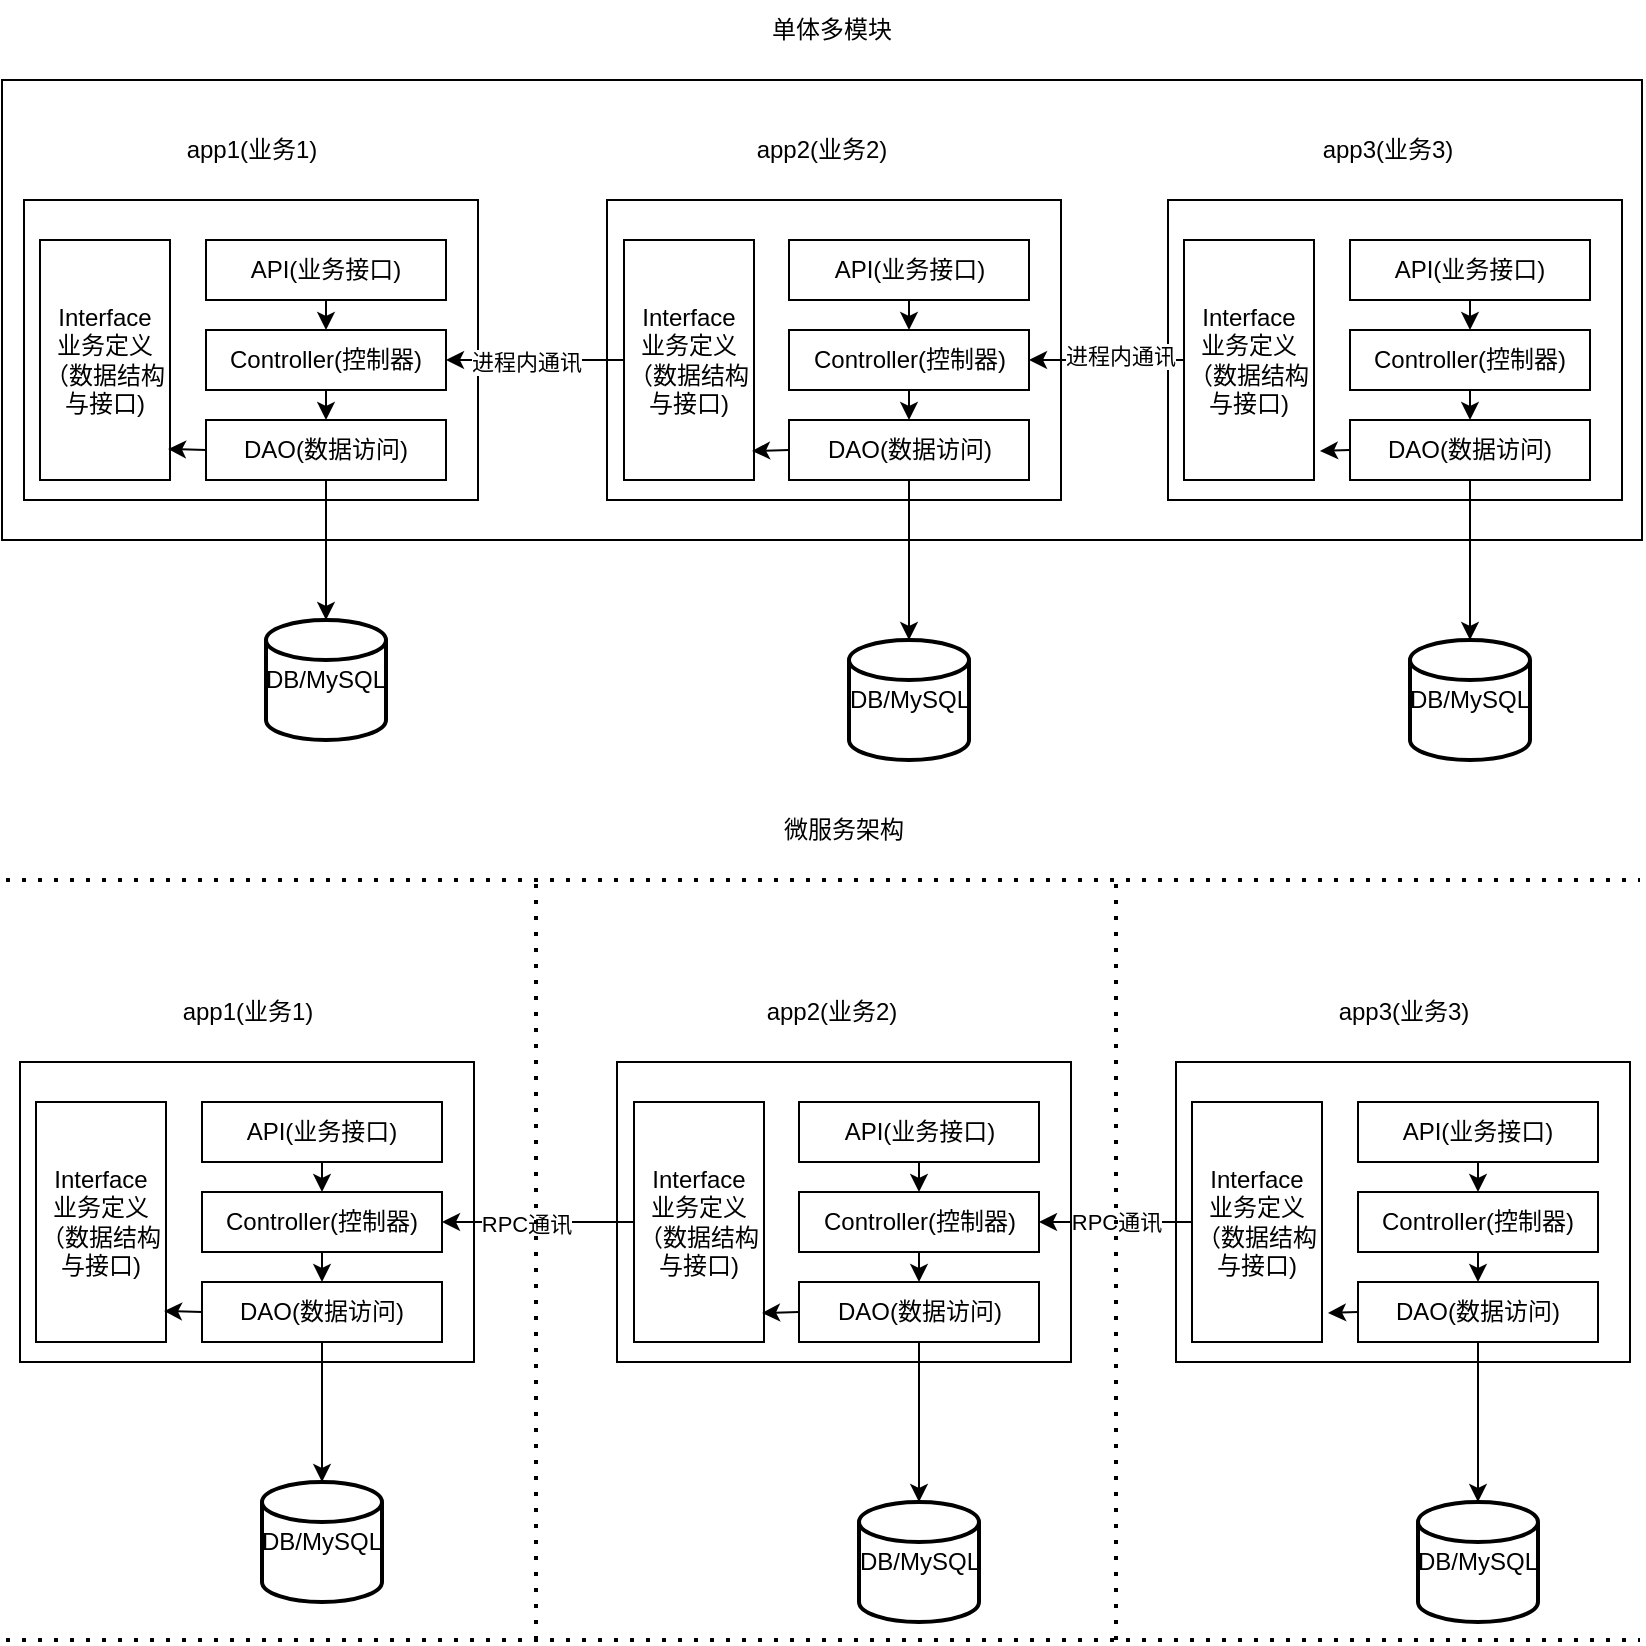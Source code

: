 <mxfile>
    <diagram id="zYhXIPSQC_OGP6SkLXkO" name="第 1 页">
        <mxGraphModel dx="998" dy="710" grid="1" gridSize="10" guides="1" tooltips="1" connect="1" arrows="1" fold="1" page="1" pageScale="1" pageWidth="827" pageHeight="1169" math="0" shadow="0">
            <root>
                <mxCell id="0"/>
                <mxCell id="1" parent="0"/>
                <mxCell id="2" value="单体多模块" style="text;html=1;strokeColor=none;fillColor=none;align=center;verticalAlign=middle;whiteSpace=wrap;rounded=0;" vertex="1" parent="1">
                    <mxGeometry x="343" y="40" width="150" height="30" as="geometry"/>
                </mxCell>
                <mxCell id="3" value="" style="rounded=0;whiteSpace=wrap;html=1;" vertex="1" parent="1">
                    <mxGeometry x="3" y="80" width="820" height="230" as="geometry"/>
                </mxCell>
                <mxCell id="4" value="" style="rounded=0;whiteSpace=wrap;html=1;" vertex="1" parent="1">
                    <mxGeometry x="14" y="140" width="227" height="150" as="geometry"/>
                </mxCell>
                <mxCell id="5" value="app2(业务2)" style="text;html=1;strokeColor=none;fillColor=none;align=center;verticalAlign=middle;whiteSpace=wrap;rounded=0;" vertex="1" parent="1">
                    <mxGeometry x="358" y="100" width="110" height="30" as="geometry"/>
                </mxCell>
                <mxCell id="6" value="app1(业务1)" style="text;html=1;strokeColor=none;fillColor=none;align=center;verticalAlign=middle;whiteSpace=wrap;rounded=0;" vertex="1" parent="1">
                    <mxGeometry x="57.5" y="100" width="140" height="30" as="geometry"/>
                </mxCell>
                <mxCell id="7" value="app3(业务3)" style="text;html=1;strokeColor=none;fillColor=none;align=center;verticalAlign=middle;whiteSpace=wrap;rounded=0;" vertex="1" parent="1">
                    <mxGeometry x="625.5" y="100" width="140" height="30" as="geometry"/>
                </mxCell>
                <mxCell id="8" value="DB/MySQL" style="strokeWidth=2;html=1;shape=mxgraph.flowchart.database;whiteSpace=wrap;" vertex="1" parent="1">
                    <mxGeometry x="135" y="350" width="60" height="60" as="geometry"/>
                </mxCell>
                <mxCell id="9" style="edgeStyle=none;html=1;exitX=0.5;exitY=1;exitDx=0;exitDy=0;entryX=0.5;entryY=0;entryDx=0;entryDy=0;" edge="1" parent="1" source="10" target="18">
                    <mxGeometry relative="1" as="geometry"/>
                </mxCell>
                <mxCell id="10" value="Controller(控制器)" style="rounded=0;whiteSpace=wrap;html=1;" vertex="1" parent="1">
                    <mxGeometry x="105" y="205" width="120" height="30" as="geometry"/>
                </mxCell>
                <mxCell id="11" value="Interface&lt;br&gt;业务定义&lt;br&gt;（数据结构与接口)" style="rounded=0;whiteSpace=wrap;html=1;" vertex="1" parent="1">
                    <mxGeometry x="22" y="160" width="65" height="120" as="geometry"/>
                </mxCell>
                <mxCell id="12" value="DB/MySQL" style="strokeWidth=2;html=1;shape=mxgraph.flowchart.database;whiteSpace=wrap;" vertex="1" parent="1">
                    <mxGeometry x="426.5" y="360" width="60" height="60" as="geometry"/>
                </mxCell>
                <mxCell id="13" value="DB/MySQL" style="strokeWidth=2;html=1;shape=mxgraph.flowchart.database;whiteSpace=wrap;" vertex="1" parent="1">
                    <mxGeometry x="707" y="360" width="60" height="60" as="geometry"/>
                </mxCell>
                <mxCell id="14" style="edgeStyle=none;html=1;exitX=0.5;exitY=1;exitDx=0;exitDy=0;entryX=0.5;entryY=0;entryDx=0;entryDy=0;" edge="1" parent="1" source="15" target="10">
                    <mxGeometry relative="1" as="geometry"/>
                </mxCell>
                <mxCell id="15" value="API(业务接口)" style="rounded=0;whiteSpace=wrap;html=1;" vertex="1" parent="1">
                    <mxGeometry x="105" y="160" width="120" height="30" as="geometry"/>
                </mxCell>
                <mxCell id="16" style="edgeStyle=none;html=1;exitX=0.5;exitY=1;exitDx=0;exitDy=0;" edge="1" parent="1" source="18">
                    <mxGeometry relative="1" as="geometry">
                        <mxPoint x="165" y="350" as="targetPoint"/>
                    </mxGeometry>
                </mxCell>
                <mxCell id="17" style="edgeStyle=none;html=1;exitX=0;exitY=0.5;exitDx=0;exitDy=0;entryX=0.985;entryY=0.871;entryDx=0;entryDy=0;entryPerimeter=0;" edge="1" parent="1" source="18" target="11">
                    <mxGeometry relative="1" as="geometry"/>
                </mxCell>
                <mxCell id="18" value="DAO(数据访问)" style="rounded=0;whiteSpace=wrap;html=1;" vertex="1" parent="1">
                    <mxGeometry x="105" y="250" width="120" height="30" as="geometry"/>
                </mxCell>
                <mxCell id="19" value="" style="rounded=0;whiteSpace=wrap;html=1;" vertex="1" parent="1">
                    <mxGeometry x="305.5" y="140" width="227" height="150" as="geometry"/>
                </mxCell>
                <mxCell id="20" style="edgeStyle=none;html=1;exitX=0.5;exitY=1;exitDx=0;exitDy=0;entryX=0.5;entryY=0;entryDx=0;entryDy=0;" edge="1" parent="1" source="21" target="27">
                    <mxGeometry relative="1" as="geometry"/>
                </mxCell>
                <mxCell id="21" value="Controller(控制器)" style="rounded=0;whiteSpace=wrap;html=1;" vertex="1" parent="1">
                    <mxGeometry x="396.5" y="205" width="120" height="30" as="geometry"/>
                </mxCell>
                <mxCell id="80" style="edgeStyle=none;html=1;exitX=0;exitY=0.5;exitDx=0;exitDy=0;" edge="1" parent="1" source="22" target="10">
                    <mxGeometry relative="1" as="geometry"/>
                </mxCell>
                <mxCell id="83" value="进程内通讯" style="edgeLabel;html=1;align=center;verticalAlign=middle;resizable=0;points=[];" vertex="1" connectable="0" parent="80">
                    <mxGeometry x="0.101" y="1" relative="1" as="geometry">
                        <mxPoint as="offset"/>
                    </mxGeometry>
                </mxCell>
                <mxCell id="22" value="Interface&lt;br&gt;业务定义&lt;br&gt;（数据结构与接口)" style="rounded=0;whiteSpace=wrap;html=1;" vertex="1" parent="1">
                    <mxGeometry x="314" y="160" width="65" height="120" as="geometry"/>
                </mxCell>
                <mxCell id="23" style="edgeStyle=none;html=1;exitX=0.5;exitY=1;exitDx=0;exitDy=0;entryX=0.5;entryY=0;entryDx=0;entryDy=0;" edge="1" parent="1" source="24" target="21">
                    <mxGeometry relative="1" as="geometry"/>
                </mxCell>
                <mxCell id="24" value="API(业务接口)" style="rounded=0;whiteSpace=wrap;html=1;" vertex="1" parent="1">
                    <mxGeometry x="396.5" y="160" width="120" height="30" as="geometry"/>
                </mxCell>
                <mxCell id="25" style="edgeStyle=none;html=1;exitX=0.5;exitY=1;exitDx=0;exitDy=0;entryX=0.5;entryY=0;entryDx=0;entryDy=0;entryPerimeter=0;" edge="1" parent="1" source="27" target="12">
                    <mxGeometry relative="1" as="geometry"/>
                </mxCell>
                <mxCell id="26" style="edgeStyle=none;html=1;exitX=0;exitY=0.5;exitDx=0;exitDy=0;entryX=0.985;entryY=0.879;entryDx=0;entryDy=0;entryPerimeter=0;" edge="1" parent="1" source="27" target="22">
                    <mxGeometry relative="1" as="geometry"/>
                </mxCell>
                <mxCell id="27" value="DAO(数据访问)" style="rounded=0;whiteSpace=wrap;html=1;" vertex="1" parent="1">
                    <mxGeometry x="396.5" y="250" width="120" height="30" as="geometry"/>
                </mxCell>
                <mxCell id="28" value="" style="rounded=0;whiteSpace=wrap;html=1;" vertex="1" parent="1">
                    <mxGeometry x="586" y="140" width="227" height="150" as="geometry"/>
                </mxCell>
                <mxCell id="29" style="edgeStyle=none;html=1;exitX=0.5;exitY=1;exitDx=0;exitDy=0;entryX=0.5;entryY=0;entryDx=0;entryDy=0;" edge="1" parent="1" source="30" target="36">
                    <mxGeometry relative="1" as="geometry"/>
                </mxCell>
                <mxCell id="30" value="Controller(控制器)" style="rounded=0;whiteSpace=wrap;html=1;" vertex="1" parent="1">
                    <mxGeometry x="677" y="205" width="120" height="30" as="geometry"/>
                </mxCell>
                <mxCell id="82" style="edgeStyle=none;html=1;exitX=0;exitY=0.5;exitDx=0;exitDy=0;entryX=1;entryY=0.5;entryDx=0;entryDy=0;" edge="1" parent="1" source="31" target="21">
                    <mxGeometry relative="1" as="geometry"/>
                </mxCell>
                <mxCell id="84" value="进程内通讯" style="edgeLabel;html=1;align=center;verticalAlign=middle;resizable=0;points=[];" vertex="1" connectable="0" parent="82">
                    <mxGeometry x="-0.174" y="-2" relative="1" as="geometry">
                        <mxPoint as="offset"/>
                    </mxGeometry>
                </mxCell>
                <mxCell id="31" value="Interface&lt;br&gt;业务定义&lt;br&gt;（数据结构与接口)" style="rounded=0;whiteSpace=wrap;html=1;" vertex="1" parent="1">
                    <mxGeometry x="594" y="160" width="65" height="120" as="geometry"/>
                </mxCell>
                <mxCell id="32" style="edgeStyle=none;html=1;exitX=0.5;exitY=1;exitDx=0;exitDy=0;entryX=0.5;entryY=0;entryDx=0;entryDy=0;" edge="1" parent="1" source="33" target="30">
                    <mxGeometry relative="1" as="geometry"/>
                </mxCell>
                <mxCell id="33" value="API(业务接口)" style="rounded=0;whiteSpace=wrap;html=1;" vertex="1" parent="1">
                    <mxGeometry x="677" y="160" width="120" height="30" as="geometry"/>
                </mxCell>
                <mxCell id="34" style="edgeStyle=none;html=1;exitX=0.5;exitY=1;exitDx=0;exitDy=0;entryX=0.5;entryY=0;entryDx=0;entryDy=0;entryPerimeter=0;" edge="1" parent="1" source="36" target="13">
                    <mxGeometry relative="1" as="geometry"/>
                </mxCell>
                <mxCell id="35" style="edgeStyle=none;html=1;exitX=0;exitY=0.5;exitDx=0;exitDy=0;entryX=1.046;entryY=0.879;entryDx=0;entryDy=0;entryPerimeter=0;" edge="1" parent="1" source="36" target="31">
                    <mxGeometry relative="1" as="geometry"/>
                </mxCell>
                <mxCell id="36" value="DAO(数据访问)" style="rounded=0;whiteSpace=wrap;html=1;" vertex="1" parent="1">
                    <mxGeometry x="677" y="250" width="120" height="30" as="geometry"/>
                </mxCell>
                <mxCell id="37" value="微服务架构" style="text;html=1;strokeColor=none;fillColor=none;align=center;verticalAlign=middle;whiteSpace=wrap;rounded=0;" vertex="1" parent="1">
                    <mxGeometry x="349" y="440" width="150" height="30" as="geometry"/>
                </mxCell>
                <mxCell id="39" value="" style="rounded=0;whiteSpace=wrap;html=1;" vertex="1" parent="1">
                    <mxGeometry x="12" y="571" width="227" height="150" as="geometry"/>
                </mxCell>
                <mxCell id="40" value="app2(业务2)" style="text;html=1;strokeColor=none;fillColor=none;align=center;verticalAlign=middle;whiteSpace=wrap;rounded=0;" vertex="1" parent="1">
                    <mxGeometry x="363" y="531" width="110" height="30" as="geometry"/>
                </mxCell>
                <mxCell id="41" value="app1(业务1)" style="text;html=1;strokeColor=none;fillColor=none;align=center;verticalAlign=middle;whiteSpace=wrap;rounded=0;" vertex="1" parent="1">
                    <mxGeometry x="55.5" y="531" width="140" height="30" as="geometry"/>
                </mxCell>
                <mxCell id="42" value="app3(业务3)" style="text;html=1;strokeColor=none;fillColor=none;align=center;verticalAlign=middle;whiteSpace=wrap;rounded=0;" vertex="1" parent="1">
                    <mxGeometry x="633.5" y="531" width="140" height="30" as="geometry"/>
                </mxCell>
                <mxCell id="43" value="DB/MySQL" style="strokeWidth=2;html=1;shape=mxgraph.flowchart.database;whiteSpace=wrap;" vertex="1" parent="1">
                    <mxGeometry x="133" y="781" width="60" height="60" as="geometry"/>
                </mxCell>
                <mxCell id="44" style="edgeStyle=none;html=1;exitX=0.5;exitY=1;exitDx=0;exitDy=0;entryX=0.5;entryY=0;entryDx=0;entryDy=0;" edge="1" parent="1" source="45" target="53">
                    <mxGeometry relative="1" as="geometry"/>
                </mxCell>
                <mxCell id="45" value="Controller(控制器)" style="rounded=0;whiteSpace=wrap;html=1;" vertex="1" parent="1">
                    <mxGeometry x="103" y="636" width="120" height="30" as="geometry"/>
                </mxCell>
                <mxCell id="46" value="Interface&lt;br&gt;业务定义&lt;br&gt;（数据结构与接口)" style="rounded=0;whiteSpace=wrap;html=1;" vertex="1" parent="1">
                    <mxGeometry x="20" y="591" width="65" height="120" as="geometry"/>
                </mxCell>
                <mxCell id="47" value="DB/MySQL" style="strokeWidth=2;html=1;shape=mxgraph.flowchart.database;whiteSpace=wrap;" vertex="1" parent="1">
                    <mxGeometry x="431.5" y="791" width="60" height="60" as="geometry"/>
                </mxCell>
                <mxCell id="48" value="DB/MySQL" style="strokeWidth=2;html=1;shape=mxgraph.flowchart.database;whiteSpace=wrap;" vertex="1" parent="1">
                    <mxGeometry x="711" y="791" width="60" height="60" as="geometry"/>
                </mxCell>
                <mxCell id="49" style="edgeStyle=none;html=1;exitX=0.5;exitY=1;exitDx=0;exitDy=0;entryX=0.5;entryY=0;entryDx=0;entryDy=0;" edge="1" parent="1" source="50" target="45">
                    <mxGeometry relative="1" as="geometry"/>
                </mxCell>
                <mxCell id="50" value="API(业务接口)" style="rounded=0;whiteSpace=wrap;html=1;" vertex="1" parent="1">
                    <mxGeometry x="103" y="591" width="120" height="30" as="geometry"/>
                </mxCell>
                <mxCell id="51" style="edgeStyle=none;html=1;exitX=0.5;exitY=1;exitDx=0;exitDy=0;" edge="1" parent="1" source="53" target="43">
                    <mxGeometry relative="1" as="geometry"/>
                </mxCell>
                <mxCell id="52" style="edgeStyle=none;html=1;exitX=0;exitY=0.5;exitDx=0;exitDy=0;entryX=0.985;entryY=0.871;entryDx=0;entryDy=0;entryPerimeter=0;" edge="1" parent="1" source="53" target="46">
                    <mxGeometry relative="1" as="geometry"/>
                </mxCell>
                <mxCell id="53" value="DAO(数据访问)" style="rounded=0;whiteSpace=wrap;html=1;" vertex="1" parent="1">
                    <mxGeometry x="103" y="681" width="120" height="30" as="geometry"/>
                </mxCell>
                <mxCell id="54" value="" style="rounded=0;whiteSpace=wrap;html=1;" vertex="1" parent="1">
                    <mxGeometry x="310.5" y="571" width="227" height="150" as="geometry"/>
                </mxCell>
                <mxCell id="55" style="edgeStyle=none;html=1;exitX=0.5;exitY=1;exitDx=0;exitDy=0;entryX=0.5;entryY=0;entryDx=0;entryDy=0;" edge="1" parent="1" source="56" target="62">
                    <mxGeometry relative="1" as="geometry"/>
                </mxCell>
                <mxCell id="56" value="Controller(控制器)" style="rounded=0;whiteSpace=wrap;html=1;" vertex="1" parent="1">
                    <mxGeometry x="401.5" y="636" width="120" height="30" as="geometry"/>
                </mxCell>
                <mxCell id="77" style="edgeStyle=none;html=1;exitX=0;exitY=0.5;exitDx=0;exitDy=0;entryX=1;entryY=0.5;entryDx=0;entryDy=0;" edge="1" parent="1" source="57" target="45">
                    <mxGeometry relative="1" as="geometry"/>
                </mxCell>
                <mxCell id="78" value="RPC通讯" style="edgeLabel;html=1;align=center;verticalAlign=middle;resizable=0;points=[];" vertex="1" connectable="0" parent="77">
                    <mxGeometry x="0.134" y="1" relative="1" as="geometry">
                        <mxPoint as="offset"/>
                    </mxGeometry>
                </mxCell>
                <mxCell id="57" value="Interface&lt;br&gt;业务定义&lt;br&gt;（数据结构与接口)" style="rounded=0;whiteSpace=wrap;html=1;" vertex="1" parent="1">
                    <mxGeometry x="319" y="591" width="65" height="120" as="geometry"/>
                </mxCell>
                <mxCell id="58" style="edgeStyle=none;html=1;exitX=0.5;exitY=1;exitDx=0;exitDy=0;entryX=0.5;entryY=0;entryDx=0;entryDy=0;" edge="1" parent="1" source="59" target="56">
                    <mxGeometry relative="1" as="geometry"/>
                </mxCell>
                <mxCell id="59" value="API(业务接口)" style="rounded=0;whiteSpace=wrap;html=1;" vertex="1" parent="1">
                    <mxGeometry x="401.5" y="591" width="120" height="30" as="geometry"/>
                </mxCell>
                <mxCell id="60" style="edgeStyle=none;html=1;exitX=0.5;exitY=1;exitDx=0;exitDy=0;entryX=0.5;entryY=0;entryDx=0;entryDy=0;entryPerimeter=0;" edge="1" parent="1" source="62" target="47">
                    <mxGeometry relative="1" as="geometry"/>
                </mxCell>
                <mxCell id="61" style="edgeStyle=none;html=1;exitX=0;exitY=0.5;exitDx=0;exitDy=0;entryX=0.985;entryY=0.879;entryDx=0;entryDy=0;entryPerimeter=0;" edge="1" parent="1" source="62" target="57">
                    <mxGeometry relative="1" as="geometry"/>
                </mxCell>
                <mxCell id="62" value="DAO(数据访问)" style="rounded=0;whiteSpace=wrap;html=1;" vertex="1" parent="1">
                    <mxGeometry x="401.5" y="681" width="120" height="30" as="geometry"/>
                </mxCell>
                <mxCell id="63" value="" style="rounded=0;whiteSpace=wrap;html=1;" vertex="1" parent="1">
                    <mxGeometry x="590" y="571" width="227" height="150" as="geometry"/>
                </mxCell>
                <mxCell id="64" style="edgeStyle=none;html=1;exitX=0.5;exitY=1;exitDx=0;exitDy=0;entryX=0.5;entryY=0;entryDx=0;entryDy=0;" edge="1" parent="1" source="65" target="71">
                    <mxGeometry relative="1" as="geometry"/>
                </mxCell>
                <mxCell id="65" value="Controller(控制器)" style="rounded=0;whiteSpace=wrap;html=1;" vertex="1" parent="1">
                    <mxGeometry x="681" y="636" width="120" height="30" as="geometry"/>
                </mxCell>
                <mxCell id="79" value="RPC通讯" style="edgeStyle=none;html=1;exitX=0;exitY=0.5;exitDx=0;exitDy=0;" edge="1" parent="1" source="66" target="56">
                    <mxGeometry relative="1" as="geometry"/>
                </mxCell>
                <mxCell id="66" value="Interface&lt;br&gt;业务定义&lt;br&gt;（数据结构与接口)" style="rounded=0;whiteSpace=wrap;html=1;" vertex="1" parent="1">
                    <mxGeometry x="598" y="591" width="65" height="120" as="geometry"/>
                </mxCell>
                <mxCell id="67" style="edgeStyle=none;html=1;exitX=0.5;exitY=1;exitDx=0;exitDy=0;entryX=0.5;entryY=0;entryDx=0;entryDy=0;" edge="1" parent="1" source="68" target="65">
                    <mxGeometry relative="1" as="geometry"/>
                </mxCell>
                <mxCell id="68" value="API(业务接口)" style="rounded=0;whiteSpace=wrap;html=1;" vertex="1" parent="1">
                    <mxGeometry x="681" y="591" width="120" height="30" as="geometry"/>
                </mxCell>
                <mxCell id="69" style="edgeStyle=none;html=1;exitX=0.5;exitY=1;exitDx=0;exitDy=0;entryX=0.5;entryY=0;entryDx=0;entryDy=0;entryPerimeter=0;" edge="1" parent="1" source="71" target="48">
                    <mxGeometry relative="1" as="geometry"/>
                </mxCell>
                <mxCell id="70" style="edgeStyle=none;html=1;exitX=0;exitY=0.5;exitDx=0;exitDy=0;entryX=1.046;entryY=0.879;entryDx=0;entryDy=0;entryPerimeter=0;" edge="1" parent="1" source="71" target="66">
                    <mxGeometry relative="1" as="geometry"/>
                </mxCell>
                <mxCell id="71" value="DAO(数据访问)" style="rounded=0;whiteSpace=wrap;html=1;" vertex="1" parent="1">
                    <mxGeometry x="681" y="681" width="120" height="30" as="geometry"/>
                </mxCell>
                <mxCell id="74" value="" style="endArrow=none;dashed=1;html=1;dashPattern=1 3;strokeWidth=2;" edge="1" parent="1">
                    <mxGeometry width="50" height="50" relative="1" as="geometry">
                        <mxPoint x="270" y="860" as="sourcePoint"/>
                        <mxPoint x="270" y="481" as="targetPoint"/>
                        <Array as="points">
                            <mxPoint x="270" y="651"/>
                        </Array>
                    </mxGeometry>
                </mxCell>
                <mxCell id="76" value="" style="endArrow=none;dashed=1;html=1;dashPattern=1 3;strokeWidth=2;" edge="1" parent="1">
                    <mxGeometry width="50" height="50" relative="1" as="geometry">
                        <mxPoint x="560" y="860" as="sourcePoint"/>
                        <mxPoint x="560" y="481" as="targetPoint"/>
                    </mxGeometry>
                </mxCell>
                <mxCell id="85" value="" style="endArrow=none;dashed=1;html=1;dashPattern=1 3;strokeWidth=2;" edge="1" parent="1">
                    <mxGeometry width="50" height="50" relative="1" as="geometry">
                        <mxPoint x="5" y="480" as="sourcePoint"/>
                        <mxPoint x="822" y="480" as="targetPoint"/>
                    </mxGeometry>
                </mxCell>
                <mxCell id="86" value="" style="endArrow=none;dashed=1;html=1;dashPattern=1 3;strokeWidth=2;" edge="1" parent="1">
                    <mxGeometry width="50" height="50" relative="1" as="geometry">
                        <mxPoint x="5" y="860" as="sourcePoint"/>
                        <mxPoint x="822" y="860" as="targetPoint"/>
                    </mxGeometry>
                </mxCell>
            </root>
        </mxGraphModel>
    </diagram>
</mxfile>